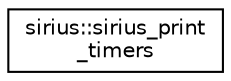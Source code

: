 digraph "Graphical Class Hierarchy"
{
 // INTERACTIVE_SVG=YES
  edge [fontname="Helvetica",fontsize="10",labelfontname="Helvetica",labelfontsize="10"];
  node [fontname="Helvetica",fontsize="10",shape=record];
  rankdir="LR";
  Node1 [label="sirius::sirius_print\l_timers",height=0.2,width=0.4,color="black", fillcolor="white", style="filled",URL="$interfacesirius_1_1sirius__print__timers.html"];
}
